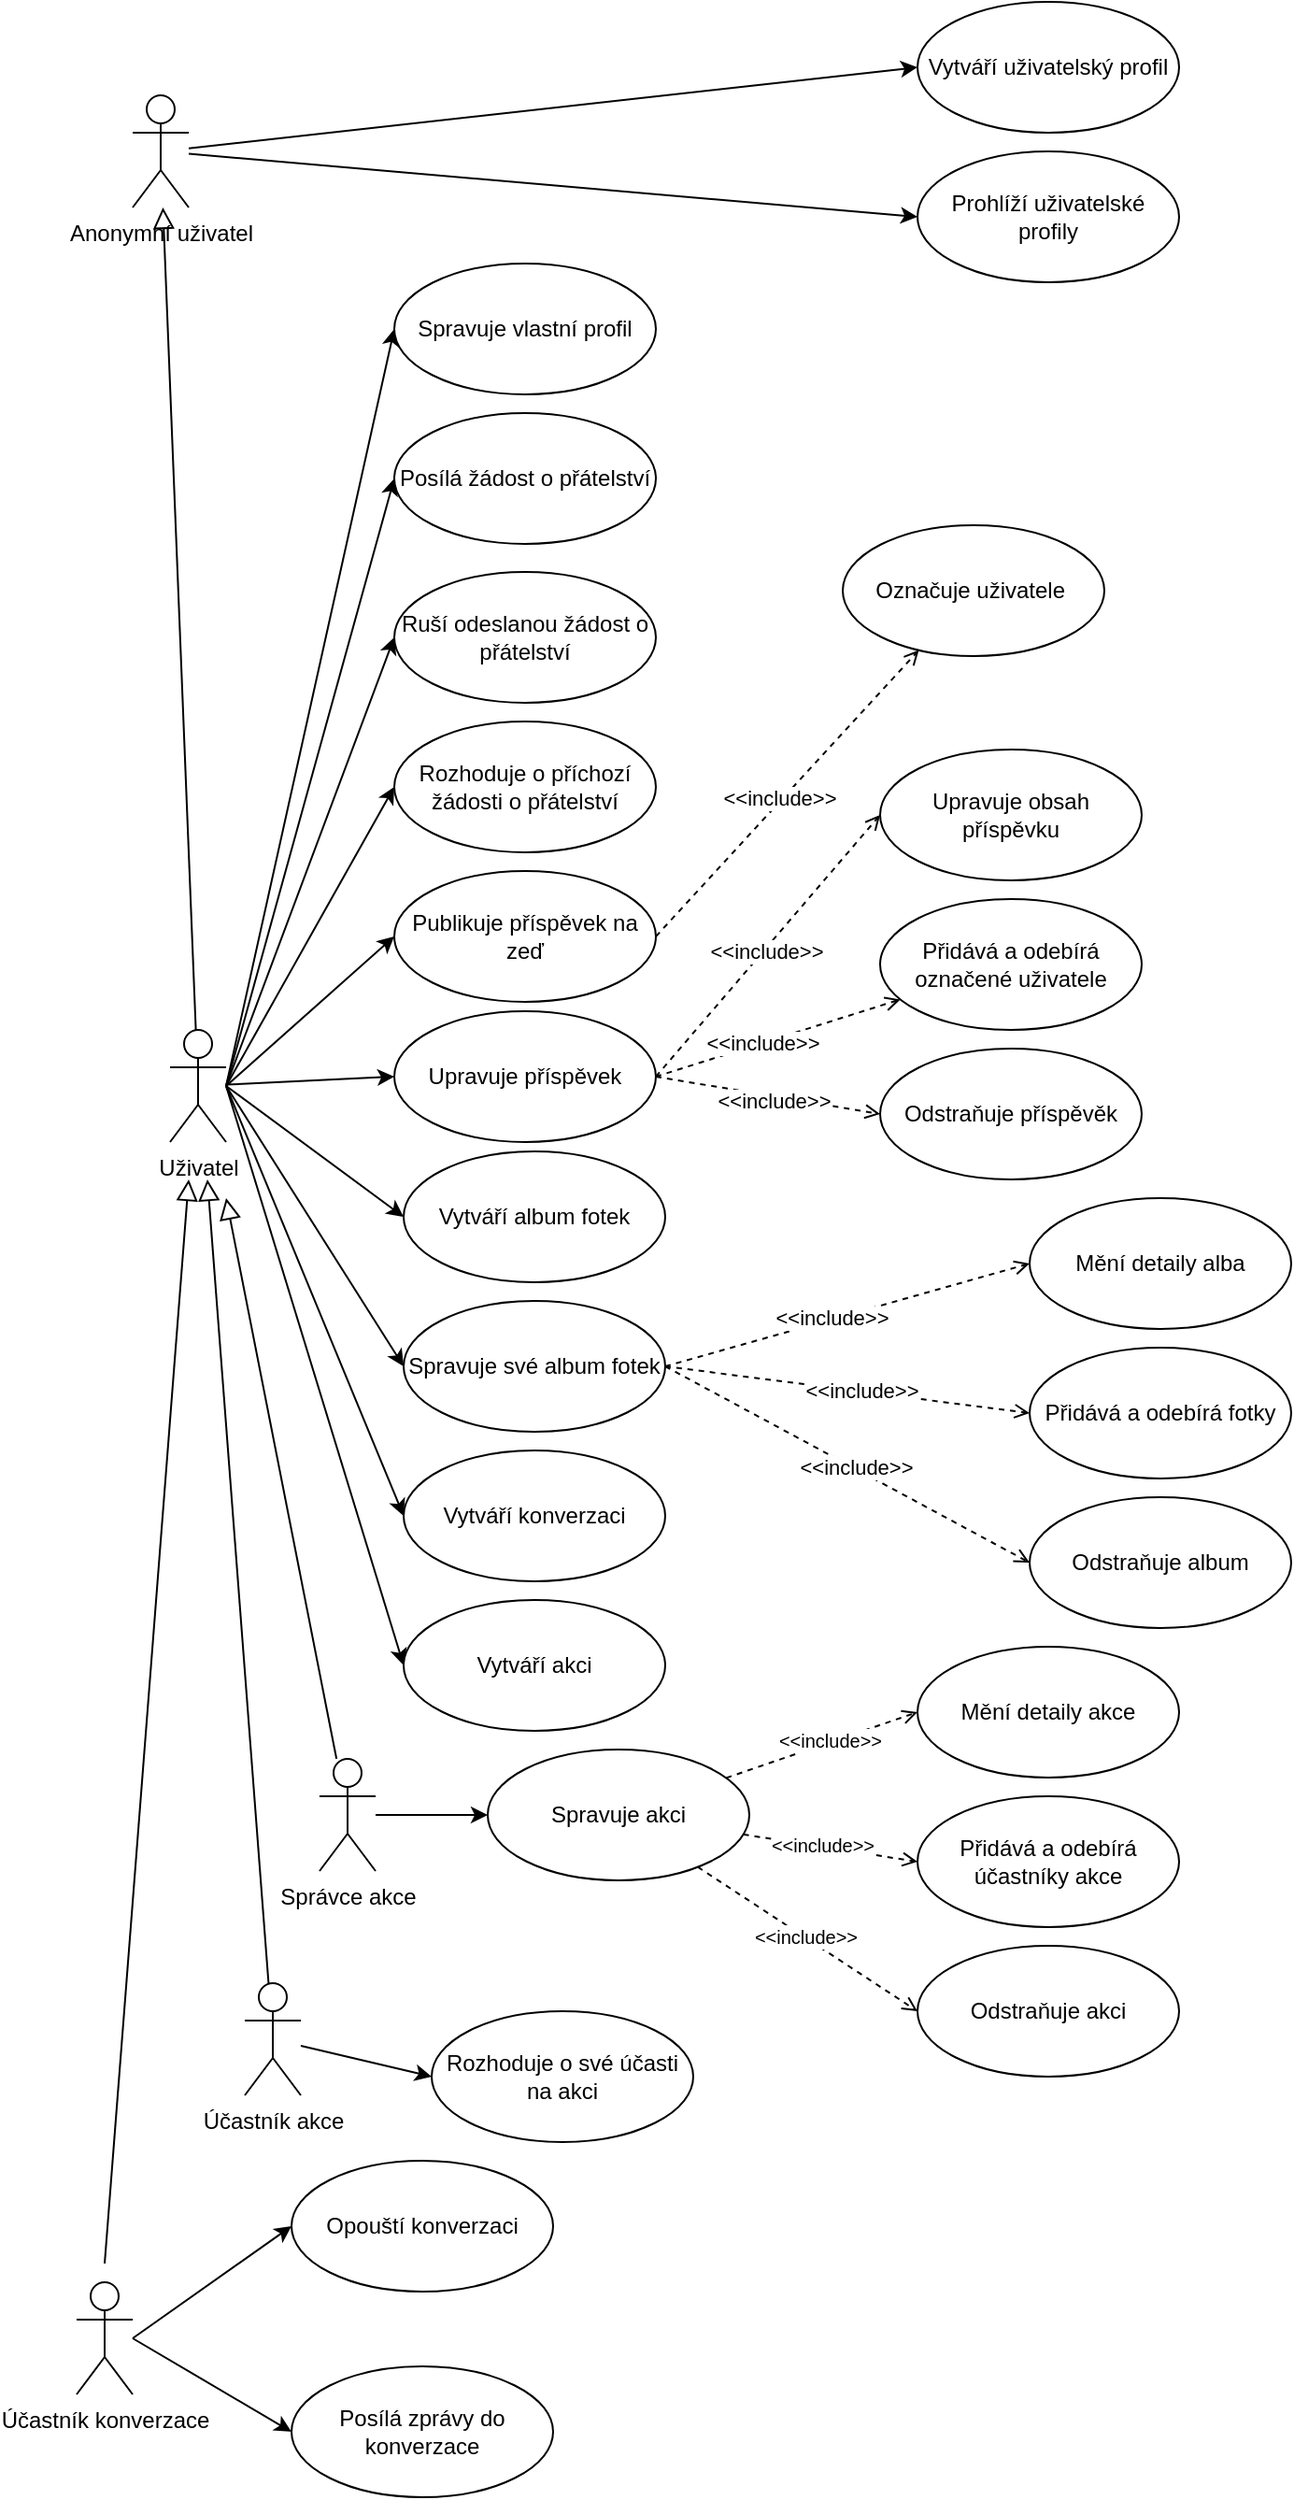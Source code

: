 <mxfile version="20.3.0" type="device"><diagram id="v2iQe6MCeDPG1dLdSx35" name="use-case"><mxGraphModel dx="1138" dy="692" grid="1" gridSize="10" guides="1" tooltips="1" connect="1" arrows="1" fold="1" page="1" pageScale="1" pageWidth="827" pageHeight="1169" math="0" shadow="0"><root><mxCell id="0"/><mxCell id="1" parent="0"/><mxCell id="vyMtkRaVj5SyCeEmeL-Q-8" style="edgeStyle=none;rounded=0;orthogonalLoop=1;jettySize=auto;html=1;entryX=0;entryY=0.5;entryDx=0;entryDy=0;" parent="1" target="vyMtkRaVj5SyCeEmeL-Q-7" edge="1"><mxGeometry relative="1" as="geometry"><mxPoint x="130" y="610" as="sourcePoint"/></mxGeometry></mxCell><mxCell id="vyMtkRaVj5SyCeEmeL-Q-10" style="edgeStyle=none;rounded=0;orthogonalLoop=1;jettySize=auto;html=1;entryX=0;entryY=0.5;entryDx=0;entryDy=0;" parent="1" target="vyMtkRaVj5SyCeEmeL-Q-9" edge="1"><mxGeometry relative="1" as="geometry"><mxPoint x="130" y="610" as="sourcePoint"/></mxGeometry></mxCell><mxCell id="vyMtkRaVj5SyCeEmeL-Q-15" style="edgeStyle=none;rounded=0;orthogonalLoop=1;jettySize=auto;html=1;entryX=0;entryY=0.5;entryDx=0;entryDy=0;" parent="1" target="vyMtkRaVj5SyCeEmeL-Q-14" edge="1"><mxGeometry relative="1" as="geometry"><mxPoint x="130" y="610" as="sourcePoint"/></mxGeometry></mxCell><mxCell id="vyMtkRaVj5SyCeEmeL-Q-18" style="edgeStyle=none;rounded=0;orthogonalLoop=1;jettySize=auto;html=1;entryX=0;entryY=0.5;entryDx=0;entryDy=0;" parent="1" target="vyMtkRaVj5SyCeEmeL-Q-16" edge="1"><mxGeometry relative="1" as="geometry"><mxPoint x="130" y="610" as="sourcePoint"/></mxGeometry></mxCell><mxCell id="vyMtkRaVj5SyCeEmeL-Q-19" style="edgeStyle=none;rounded=0;orthogonalLoop=1;jettySize=auto;html=1;entryX=0;entryY=0.5;entryDx=0;entryDy=0;" parent="1" target="vyMtkRaVj5SyCeEmeL-Q-17" edge="1"><mxGeometry relative="1" as="geometry"><mxPoint x="130" y="610" as="sourcePoint"/></mxGeometry></mxCell><mxCell id="vyMtkRaVj5SyCeEmeL-Q-25" style="edgeStyle=none;rounded=0;orthogonalLoop=1;jettySize=auto;html=1;entryX=0;entryY=0.5;entryDx=0;entryDy=0;" parent="1" target="vyMtkRaVj5SyCeEmeL-Q-24" edge="1"><mxGeometry relative="1" as="geometry"><mxPoint x="130" y="610" as="sourcePoint"/></mxGeometry></mxCell><mxCell id="vyMtkRaVj5SyCeEmeL-Q-28" style="edgeStyle=none;rounded=0;orthogonalLoop=1;jettySize=auto;html=1;entryX=0;entryY=0.5;entryDx=0;entryDy=0;" parent="1" target="vyMtkRaVj5SyCeEmeL-Q-26" edge="1"><mxGeometry relative="1" as="geometry"><mxPoint x="130" y="610" as="sourcePoint"/></mxGeometry></mxCell><mxCell id="vyMtkRaVj5SyCeEmeL-Q-31" style="edgeStyle=none;rounded=0;orthogonalLoop=1;jettySize=auto;html=1;entryX=0;entryY=0.5;entryDx=0;entryDy=0;" parent="1" source="vyMtkRaVj5SyCeEmeL-Q-1" target="vyMtkRaVj5SyCeEmeL-Q-30" edge="1"><mxGeometry relative="1" as="geometry"><mxPoint x="150" y="610" as="sourcePoint"/></mxGeometry></mxCell><mxCell id="vyMtkRaVj5SyCeEmeL-Q-53" style="edgeStyle=none;rounded=0;orthogonalLoop=1;jettySize=auto;html=1;entryX=0;entryY=0.5;entryDx=0;entryDy=0;endArrow=classic;endFill=1;" parent="1" target="vyMtkRaVj5SyCeEmeL-Q-40" edge="1"><mxGeometry relative="1" as="geometry"><mxPoint x="130" y="610" as="sourcePoint"/></mxGeometry></mxCell><mxCell id="vyMtkRaVj5SyCeEmeL-Q-54" style="edgeStyle=none;rounded=0;orthogonalLoop=1;jettySize=auto;html=1;endArrow=block;endFill=0;endSize=9;" parent="1" source="vyMtkRaVj5SyCeEmeL-Q-1" target="vyMtkRaVj5SyCeEmeL-Q-3" edge="1"><mxGeometry relative="1" as="geometry"/></mxCell><mxCell id="vyMtkRaVj5SyCeEmeL-Q-69" style="edgeStyle=none;rounded=0;orthogonalLoop=1;jettySize=auto;html=1;endArrow=block;endFill=0;endSize=9;" parent="1" source="vyMtkRaVj5SyCeEmeL-Q-61" edge="1"><mxGeometry relative="1" as="geometry"><mxPoint x="120" y="660" as="targetPoint"/></mxGeometry></mxCell><mxCell id="vyMtkRaVj5SyCeEmeL-Q-71" style="edgeStyle=none;rounded=0;orthogonalLoop=1;jettySize=auto;html=1;endArrow=block;endFill=0;endSize=9;" parent="1" edge="1"><mxGeometry relative="1" as="geometry"><mxPoint x="65" y="1240" as="sourcePoint"/><mxPoint x="110" y="660" as="targetPoint"/></mxGeometry></mxCell><mxCell id="vyMtkRaVj5SyCeEmeL-Q-72" style="edgeStyle=none;rounded=0;orthogonalLoop=1;jettySize=auto;html=1;entryX=0;entryY=0.5;entryDx=0;entryDy=0;endArrow=classic;endFill=1;" parent="1" target="vyMtkRaVj5SyCeEmeL-Q-68" edge="1"><mxGeometry relative="1" as="geometry"><mxPoint x="130" y="610" as="sourcePoint"/></mxGeometry></mxCell><mxCell id="vyMtkRaVj5SyCeEmeL-Q-1" value="Uživatel" style="shape=umlActor;verticalLabelPosition=bottom;verticalAlign=top;html=1;" parent="1" vertex="1"><mxGeometry x="100" y="580" width="30" height="60" as="geometry"/></mxCell><mxCell id="vyMtkRaVj5SyCeEmeL-Q-6" style="rounded=0;orthogonalLoop=1;jettySize=auto;html=1;entryX=0;entryY=0.5;entryDx=0;entryDy=0;" parent="1" source="vyMtkRaVj5SyCeEmeL-Q-3" target="vyMtkRaVj5SyCeEmeL-Q-4" edge="1"><mxGeometry relative="1" as="geometry"/></mxCell><mxCell id="vyMtkRaVj5SyCeEmeL-Q-59" style="edgeStyle=none;rounded=0;orthogonalLoop=1;jettySize=auto;html=1;entryX=0;entryY=0.5;entryDx=0;entryDy=0;endArrow=classic;endFill=1;" parent="1" source="vyMtkRaVj5SyCeEmeL-Q-3" target="vyMtkRaVj5SyCeEmeL-Q-58" edge="1"><mxGeometry relative="1" as="geometry"/></mxCell><mxCell id="vyMtkRaVj5SyCeEmeL-Q-3" value="Anonymní uživatel" style="shape=umlActor;verticalLabelPosition=bottom;verticalAlign=top;html=1;" parent="1" vertex="1"><mxGeometry x="80" y="80" width="30" height="60" as="geometry"/></mxCell><mxCell id="vyMtkRaVj5SyCeEmeL-Q-4" value="Vytváří uživatelský profil" style="ellipse;whiteSpace=wrap;html=1;" parent="1" vertex="1"><mxGeometry x="500" y="30" width="140" height="70" as="geometry"/></mxCell><mxCell id="vyMtkRaVj5SyCeEmeL-Q-7" value="Posílá&amp;nbsp;žádost o přátelství" style="ellipse;whiteSpace=wrap;html=1;" parent="1" vertex="1"><mxGeometry x="220" y="250" width="140" height="70" as="geometry"/></mxCell><mxCell id="vyMtkRaVj5SyCeEmeL-Q-9" value="Rozhoduje o příchozí žádosti o přátelství" style="ellipse;whiteSpace=wrap;html=1;" parent="1" vertex="1"><mxGeometry x="220" y="415" width="140" height="70" as="geometry"/></mxCell><mxCell id="vyMtkRaVj5SyCeEmeL-Q-14" value="Ruší odeslanou žádost o přátelství" style="ellipse;whiteSpace=wrap;html=1;" parent="1" vertex="1"><mxGeometry x="220" y="335" width="140" height="70" as="geometry"/></mxCell><mxCell id="vyMtkRaVj5SyCeEmeL-Q-92" value="" style="edgeStyle=none;rounded=0;orthogonalLoop=1;jettySize=auto;html=1;endArrow=open;endFill=0;dashed=1;exitX=1;exitY=0.5;exitDx=0;exitDy=0;" parent="1" source="vyMtkRaVj5SyCeEmeL-Q-16" target="vyMtkRaVj5SyCeEmeL-Q-91" edge="1"><mxGeometry relative="1" as="geometry"/></mxCell><mxCell id="vyMtkRaVj5SyCeEmeL-Q-96" value="&amp;lt;&amp;lt;include&amp;gt;&amp;gt;" style="edgeLabel;html=1;align=center;verticalAlign=middle;resizable=0;points=[];" parent="vyMtkRaVj5SyCeEmeL-Q-92" vertex="1" connectable="0"><mxGeometry x="-0.049" y="2" relative="1" as="geometry"><mxPoint as="offset"/></mxGeometry></mxCell><mxCell id="vyMtkRaVj5SyCeEmeL-Q-16" value="Publikuje příspěvek na zeď" style="ellipse;whiteSpace=wrap;html=1;" parent="1" vertex="1"><mxGeometry x="220" y="495" width="140" height="70" as="geometry"/></mxCell><mxCell id="vyMtkRaVj5SyCeEmeL-Q-17" value="Vytváří album fotek" style="ellipse;whiteSpace=wrap;html=1;" parent="1" vertex="1"><mxGeometry x="225" y="645" width="140" height="70" as="geometry"/></mxCell><mxCell id="vyMtkRaVj5SyCeEmeL-Q-106" style="edgeStyle=none;rounded=0;orthogonalLoop=1;jettySize=auto;html=1;entryX=0;entryY=0.5;entryDx=0;entryDy=0;dashed=1;endArrow=open;endFill=0;exitX=1;exitY=0.5;exitDx=0;exitDy=0;" parent="1" source="vyMtkRaVj5SyCeEmeL-Q-24" target="vyMtkRaVj5SyCeEmeL-Q-103" edge="1"><mxGeometry relative="1" as="geometry"/></mxCell><mxCell id="vyMtkRaVj5SyCeEmeL-Q-109" value="&amp;lt;&amp;lt;include&amp;gt;&amp;gt;" style="edgeLabel;html=1;align=center;verticalAlign=middle;resizable=0;points=[];" parent="vyMtkRaVj5SyCeEmeL-Q-106" vertex="1" connectable="0"><mxGeometry x="-0.093" y="1" relative="1" as="geometry"><mxPoint as="offset"/></mxGeometry></mxCell><mxCell id="vyMtkRaVj5SyCeEmeL-Q-107" style="edgeStyle=none;rounded=0;orthogonalLoop=1;jettySize=auto;html=1;entryX=0;entryY=0.5;entryDx=0;entryDy=0;dashed=1;endArrow=open;endFill=0;exitX=1;exitY=0.5;exitDx=0;exitDy=0;" parent="1" source="vyMtkRaVj5SyCeEmeL-Q-24" target="vyMtkRaVj5SyCeEmeL-Q-105" edge="1"><mxGeometry relative="1" as="geometry"/></mxCell><mxCell id="vyMtkRaVj5SyCeEmeL-Q-110" value="&amp;lt;&amp;lt;include&amp;gt;&amp;gt;" style="edgeLabel;html=1;align=center;verticalAlign=middle;resizable=0;points=[];" parent="vyMtkRaVj5SyCeEmeL-Q-107" vertex="1" connectable="0"><mxGeometry x="0.067" y="1" relative="1" as="geometry"><mxPoint as="offset"/></mxGeometry></mxCell><mxCell id="vyMtkRaVj5SyCeEmeL-Q-108" style="edgeStyle=none;rounded=0;orthogonalLoop=1;jettySize=auto;html=1;entryX=0;entryY=0.5;entryDx=0;entryDy=0;dashed=1;endArrow=open;endFill=0;exitX=1;exitY=0.5;exitDx=0;exitDy=0;" parent="1" source="vyMtkRaVj5SyCeEmeL-Q-24" target="vyMtkRaVj5SyCeEmeL-Q-104" edge="1"><mxGeometry relative="1" as="geometry"/></mxCell><mxCell id="vyMtkRaVj5SyCeEmeL-Q-111" value="&amp;lt;&amp;lt;include&amp;gt;&amp;gt;" style="edgeLabel;html=1;align=center;verticalAlign=middle;resizable=0;points=[];" parent="vyMtkRaVj5SyCeEmeL-Q-108" vertex="1" connectable="0"><mxGeometry x="0.036" y="1" relative="1" as="geometry"><mxPoint as="offset"/></mxGeometry></mxCell><mxCell id="vyMtkRaVj5SyCeEmeL-Q-24" value="Spravuje své album fotek" style="ellipse;whiteSpace=wrap;html=1;" parent="1" vertex="1"><mxGeometry x="225" y="725" width="140" height="70" as="geometry"/></mxCell><mxCell id="vyMtkRaVj5SyCeEmeL-Q-26" value="Vytváří konverzaci" style="ellipse;whiteSpace=wrap;html=1;" parent="1" vertex="1"><mxGeometry x="225" y="805" width="140" height="70" as="geometry"/></mxCell><mxCell id="vyMtkRaVj5SyCeEmeL-Q-27" value="Posílá zprávy do konverzace" style="ellipse;whiteSpace=wrap;html=1;" parent="1" vertex="1"><mxGeometry x="165" y="1295" width="140" height="70" as="geometry"/></mxCell><mxCell id="vyMtkRaVj5SyCeEmeL-Q-79" value="" style="edgeStyle=none;rounded=0;orthogonalLoop=1;jettySize=auto;html=1;endArrow=open;endFill=0;dashed=1;entryX=0;entryY=0.5;entryDx=0;entryDy=0;exitX=1;exitY=0.5;exitDx=0;exitDy=0;" parent="1" source="vyMtkRaVj5SyCeEmeL-Q-30" target="vyMtkRaVj5SyCeEmeL-Q-78" edge="1"><mxGeometry relative="1" as="geometry"/></mxCell><mxCell id="vyMtkRaVj5SyCeEmeL-Q-97" value="&amp;lt;&amp;lt;include&amp;gt;&amp;gt;" style="edgeLabel;html=1;align=center;verticalAlign=middle;resizable=0;points=[];" parent="vyMtkRaVj5SyCeEmeL-Q-79" vertex="1" connectable="0"><mxGeometry x="-0.061" y="3" relative="1" as="geometry"><mxPoint x="5" as="offset"/></mxGeometry></mxCell><mxCell id="vyMtkRaVj5SyCeEmeL-Q-87" value="" style="edgeStyle=none;rounded=0;orthogonalLoop=1;jettySize=auto;html=1;endArrow=open;endFill=0;dashed=1;exitX=1;exitY=0.5;exitDx=0;exitDy=0;" parent="1" source="vyMtkRaVj5SyCeEmeL-Q-30" target="vyMtkRaVj5SyCeEmeL-Q-86" edge="1"><mxGeometry relative="1" as="geometry"/></mxCell><mxCell id="vyMtkRaVj5SyCeEmeL-Q-98" value="&amp;lt;&amp;lt;include&amp;gt;&amp;gt;" style="edgeLabel;html=1;align=center;verticalAlign=middle;resizable=0;points=[];" parent="vyMtkRaVj5SyCeEmeL-Q-87" vertex="1" connectable="0"><mxGeometry x="-0.132" relative="1" as="geometry"><mxPoint as="offset"/></mxGeometry></mxCell><mxCell id="vyMtkRaVj5SyCeEmeL-Q-95" style="edgeStyle=none;rounded=0;orthogonalLoop=1;jettySize=auto;html=1;entryX=0;entryY=0.5;entryDx=0;entryDy=0;dashed=1;endArrow=open;endFill=0;exitX=1;exitY=0.5;exitDx=0;exitDy=0;" parent="1" source="vyMtkRaVj5SyCeEmeL-Q-30" target="vyMtkRaVj5SyCeEmeL-Q-80" edge="1"><mxGeometry relative="1" as="geometry"/></mxCell><mxCell id="vyMtkRaVj5SyCeEmeL-Q-99" value="&amp;lt;&amp;lt;include&amp;gt;&amp;gt;" style="edgeLabel;html=1;align=center;verticalAlign=middle;resizable=0;points=[];" parent="vyMtkRaVj5SyCeEmeL-Q-95" vertex="1" connectable="0"><mxGeometry x="0.047" y="-2" relative="1" as="geometry"><mxPoint as="offset"/></mxGeometry></mxCell><mxCell id="vyMtkRaVj5SyCeEmeL-Q-30" value="Upravuje příspěvek" style="ellipse;whiteSpace=wrap;html=1;" parent="1" vertex="1"><mxGeometry x="220" y="570" width="140" height="70" as="geometry"/></mxCell><mxCell id="vyMtkRaVj5SyCeEmeL-Q-34" value="Opouští konverzaci" style="ellipse;whiteSpace=wrap;html=1;" parent="1" vertex="1"><mxGeometry x="165" y="1185" width="140" height="70" as="geometry"/></mxCell><mxCell id="vyMtkRaVj5SyCeEmeL-Q-40" value="Spravuje vlastní profil" style="ellipse;whiteSpace=wrap;html=1;" parent="1" vertex="1"><mxGeometry x="220" y="170" width="140" height="70" as="geometry"/></mxCell><mxCell id="vyMtkRaVj5SyCeEmeL-Q-58" value="Prohlíží uživatelské profily" style="ellipse;whiteSpace=wrap;html=1;" parent="1" vertex="1"><mxGeometry x="500" y="110" width="140" height="70" as="geometry"/></mxCell><mxCell id="vyMtkRaVj5SyCeEmeL-Q-75" style="edgeStyle=none;rounded=0;orthogonalLoop=1;jettySize=auto;html=1;entryX=0;entryY=0.5;entryDx=0;entryDy=0;endArrow=classic;endFill=1;" parent="1" source="vyMtkRaVj5SyCeEmeL-Q-61" target="vyMtkRaVj5SyCeEmeL-Q-73" edge="1"><mxGeometry relative="1" as="geometry"/></mxCell><mxCell id="vyMtkRaVj5SyCeEmeL-Q-61" value="Účastník akce" style="shape=umlActor;verticalLabelPosition=bottom;verticalAlign=top;html=1;" parent="1" vertex="1"><mxGeometry x="140" y="1090" width="30" height="60" as="geometry"/></mxCell><mxCell id="vyMtkRaVj5SyCeEmeL-Q-66" style="edgeStyle=none;rounded=0;orthogonalLoop=1;jettySize=auto;html=1;endArrow=classic;endFill=1;entryX=0;entryY=0.5;entryDx=0;entryDy=0;" parent="1" target="vyMtkRaVj5SyCeEmeL-Q-34" edge="1"><mxGeometry relative="1" as="geometry"><mxPoint x="80" y="1280" as="sourcePoint"/></mxGeometry></mxCell><mxCell id="vyMtkRaVj5SyCeEmeL-Q-67" style="edgeStyle=none;rounded=0;orthogonalLoop=1;jettySize=auto;html=1;endArrow=classic;endFill=1;entryX=0;entryY=0.5;entryDx=0;entryDy=0;" parent="1" target="vyMtkRaVj5SyCeEmeL-Q-27" edge="1"><mxGeometry relative="1" as="geometry"><mxPoint x="80" y="1280" as="sourcePoint"/><mxPoint x="160" y="1330" as="targetPoint"/></mxGeometry></mxCell><mxCell id="vyMtkRaVj5SyCeEmeL-Q-62" value="Účastník konverzace" style="shape=umlActor;verticalLabelPosition=bottom;verticalAlign=top;html=1;" parent="1" vertex="1"><mxGeometry x="50" y="1250" width="30" height="60" as="geometry"/></mxCell><mxCell id="vyMtkRaVj5SyCeEmeL-Q-68" value="Vytváří akci" style="ellipse;whiteSpace=wrap;html=1;" parent="1" vertex="1"><mxGeometry x="225" y="885" width="140" height="70" as="geometry"/></mxCell><mxCell id="vyMtkRaVj5SyCeEmeL-Q-73" value="Rozhoduje o své účasti na akci" style="ellipse;whiteSpace=wrap;html=1;" parent="1" vertex="1"><mxGeometry x="240" y="1105" width="140" height="70" as="geometry"/></mxCell><mxCell id="vyMtkRaVj5SyCeEmeL-Q-78" value="Upravuje obsah příspěvku" style="ellipse;whiteSpace=wrap;html=1;" parent="1" vertex="1"><mxGeometry x="480" y="430" width="140" height="70" as="geometry"/></mxCell><mxCell id="vyMtkRaVj5SyCeEmeL-Q-80" value="Odstraňuje příspěvěk" style="ellipse;whiteSpace=wrap;html=1;" parent="1" vertex="1"><mxGeometry x="480" y="590" width="140" height="70" as="geometry"/></mxCell><mxCell id="vyMtkRaVj5SyCeEmeL-Q-86" value="Přidává a odebírá označené uživatele" style="ellipse;whiteSpace=wrap;html=1;" parent="1" vertex="1"><mxGeometry x="480" y="510" width="140" height="70" as="geometry"/></mxCell><mxCell id="vyMtkRaVj5SyCeEmeL-Q-91" value="Označuje uživatele&amp;nbsp;" style="ellipse;whiteSpace=wrap;html=1;" parent="1" vertex="1"><mxGeometry x="460" y="310" width="140" height="70" as="geometry"/></mxCell><mxCell id="vyMtkRaVj5SyCeEmeL-Q-103" value="Mění detaily alba" style="ellipse;whiteSpace=wrap;html=1;" parent="1" vertex="1"><mxGeometry x="560" y="670" width="140" height="70" as="geometry"/></mxCell><mxCell id="vyMtkRaVj5SyCeEmeL-Q-104" value="Odstraňuje album" style="ellipse;whiteSpace=wrap;html=1;" parent="1" vertex="1"><mxGeometry x="560" y="830" width="140" height="70" as="geometry"/></mxCell><mxCell id="vyMtkRaVj5SyCeEmeL-Q-105" value="Přidává a odebírá fotky" style="ellipse;whiteSpace=wrap;html=1;" parent="1" vertex="1"><mxGeometry x="560" y="750" width="140" height="70" as="geometry"/></mxCell><mxCell id="vyMtkRaVj5SyCeEmeL-Q-113" style="edgeStyle=none;rounded=0;orthogonalLoop=1;jettySize=auto;html=1;endArrow=block;endFill=0;endSize=9;" parent="1" source="vyMtkRaVj5SyCeEmeL-Q-112" edge="1"><mxGeometry relative="1" as="geometry"><mxPoint x="130" y="670" as="targetPoint"/></mxGeometry></mxCell><mxCell id="vyMtkRaVj5SyCeEmeL-Q-115" value="" style="edgeStyle=none;rounded=0;orthogonalLoop=1;jettySize=auto;html=1;endArrow=classic;endFill=1;endSize=6;entryX=0;entryY=0.5;entryDx=0;entryDy=0;" parent="1" source="vyMtkRaVj5SyCeEmeL-Q-112" target="vyMtkRaVj5SyCeEmeL-Q-116" edge="1"><mxGeometry relative="1" as="geometry"><mxPoint x="245" y="1000" as="targetPoint"/></mxGeometry></mxCell><mxCell id="vyMtkRaVj5SyCeEmeL-Q-112" value="Správce akce" style="shape=umlActor;verticalLabelPosition=bottom;verticalAlign=top;html=1;" parent="1" vertex="1"><mxGeometry x="180" y="970" width="30" height="60" as="geometry"/></mxCell><mxCell id="vyMtkRaVj5SyCeEmeL-Q-119" value="" style="edgeStyle=none;rounded=0;orthogonalLoop=1;jettySize=auto;html=1;endArrow=open;endFill=0;endSize=6;dashed=1;entryX=0;entryY=0.5;entryDx=0;entryDy=0;" parent="1" source="vyMtkRaVj5SyCeEmeL-Q-116" target="vyMtkRaVj5SyCeEmeL-Q-118" edge="1"><mxGeometry relative="1" as="geometry"/></mxCell><mxCell id="vyMtkRaVj5SyCeEmeL-Q-124" value="&lt;font size=&quot;1&quot;&gt;&amp;lt;&amp;lt;include&amp;gt;&amp;gt;&lt;/font&gt;" style="edgeLabel;html=1;align=center;verticalAlign=middle;resizable=0;points=[];" parent="vyMtkRaVj5SyCeEmeL-Q-119" vertex="1" connectable="0"><mxGeometry x="0.092" y="1" relative="1" as="geometry"><mxPoint as="offset"/></mxGeometry></mxCell><mxCell id="vyMtkRaVj5SyCeEmeL-Q-121" value="" style="edgeStyle=none;rounded=0;orthogonalLoop=1;jettySize=auto;html=1;endArrow=open;endFill=0;endSize=6;dashed=1;entryX=0;entryY=0.5;entryDx=0;entryDy=0;" parent="1" source="vyMtkRaVj5SyCeEmeL-Q-116" target="vyMtkRaVj5SyCeEmeL-Q-120" edge="1"><mxGeometry relative="1" as="geometry"/></mxCell><mxCell id="vyMtkRaVj5SyCeEmeL-Q-125" value="&lt;span style=&quot;font-size: x-small;&quot;&gt;&amp;lt;&amp;lt;include&amp;gt;&amp;gt;&lt;/span&gt;" style="edgeLabel;html=1;align=center;verticalAlign=middle;resizable=0;points=[];" parent="vyMtkRaVj5SyCeEmeL-Q-121" vertex="1" connectable="0"><mxGeometry x="-0.109" y="1" relative="1" as="geometry"><mxPoint as="offset"/></mxGeometry></mxCell><mxCell id="vyMtkRaVj5SyCeEmeL-Q-123" value="" style="edgeStyle=none;rounded=0;orthogonalLoop=1;jettySize=auto;html=1;endArrow=open;endFill=0;endSize=6;dashed=1;entryX=0;entryY=0.5;entryDx=0;entryDy=0;" parent="1" source="vyMtkRaVj5SyCeEmeL-Q-116" target="vyMtkRaVj5SyCeEmeL-Q-122" edge="1"><mxGeometry relative="1" as="geometry"/></mxCell><mxCell id="vyMtkRaVj5SyCeEmeL-Q-126" value="&lt;span style=&quot;font-size: x-small;&quot;&gt;&amp;lt;&amp;lt;include&amp;gt;&amp;gt;&lt;/span&gt;" style="edgeLabel;html=1;align=center;verticalAlign=middle;resizable=0;points=[];" parent="vyMtkRaVj5SyCeEmeL-Q-123" vertex="1" connectable="0"><mxGeometry x="-0.035" relative="1" as="geometry"><mxPoint as="offset"/></mxGeometry></mxCell><mxCell id="vyMtkRaVj5SyCeEmeL-Q-116" value="Spravuje akci" style="ellipse;whiteSpace=wrap;html=1;" parent="1" vertex="1"><mxGeometry x="270" y="965" width="140" height="70" as="geometry"/></mxCell><mxCell id="vyMtkRaVj5SyCeEmeL-Q-118" value="Mění detaily akce" style="ellipse;whiteSpace=wrap;html=1;" parent="1" vertex="1"><mxGeometry x="500" y="910" width="140" height="70" as="geometry"/></mxCell><mxCell id="vyMtkRaVj5SyCeEmeL-Q-120" value="Přidává a odebírá účastníky akce" style="ellipse;whiteSpace=wrap;html=1;" parent="1" vertex="1"><mxGeometry x="500" y="990" width="140" height="70" as="geometry"/></mxCell><mxCell id="vyMtkRaVj5SyCeEmeL-Q-122" value="Odstraňuje akci" style="ellipse;whiteSpace=wrap;html=1;" parent="1" vertex="1"><mxGeometry x="500" y="1070" width="140" height="70" as="geometry"/></mxCell></root></mxGraphModel></diagram></mxfile>